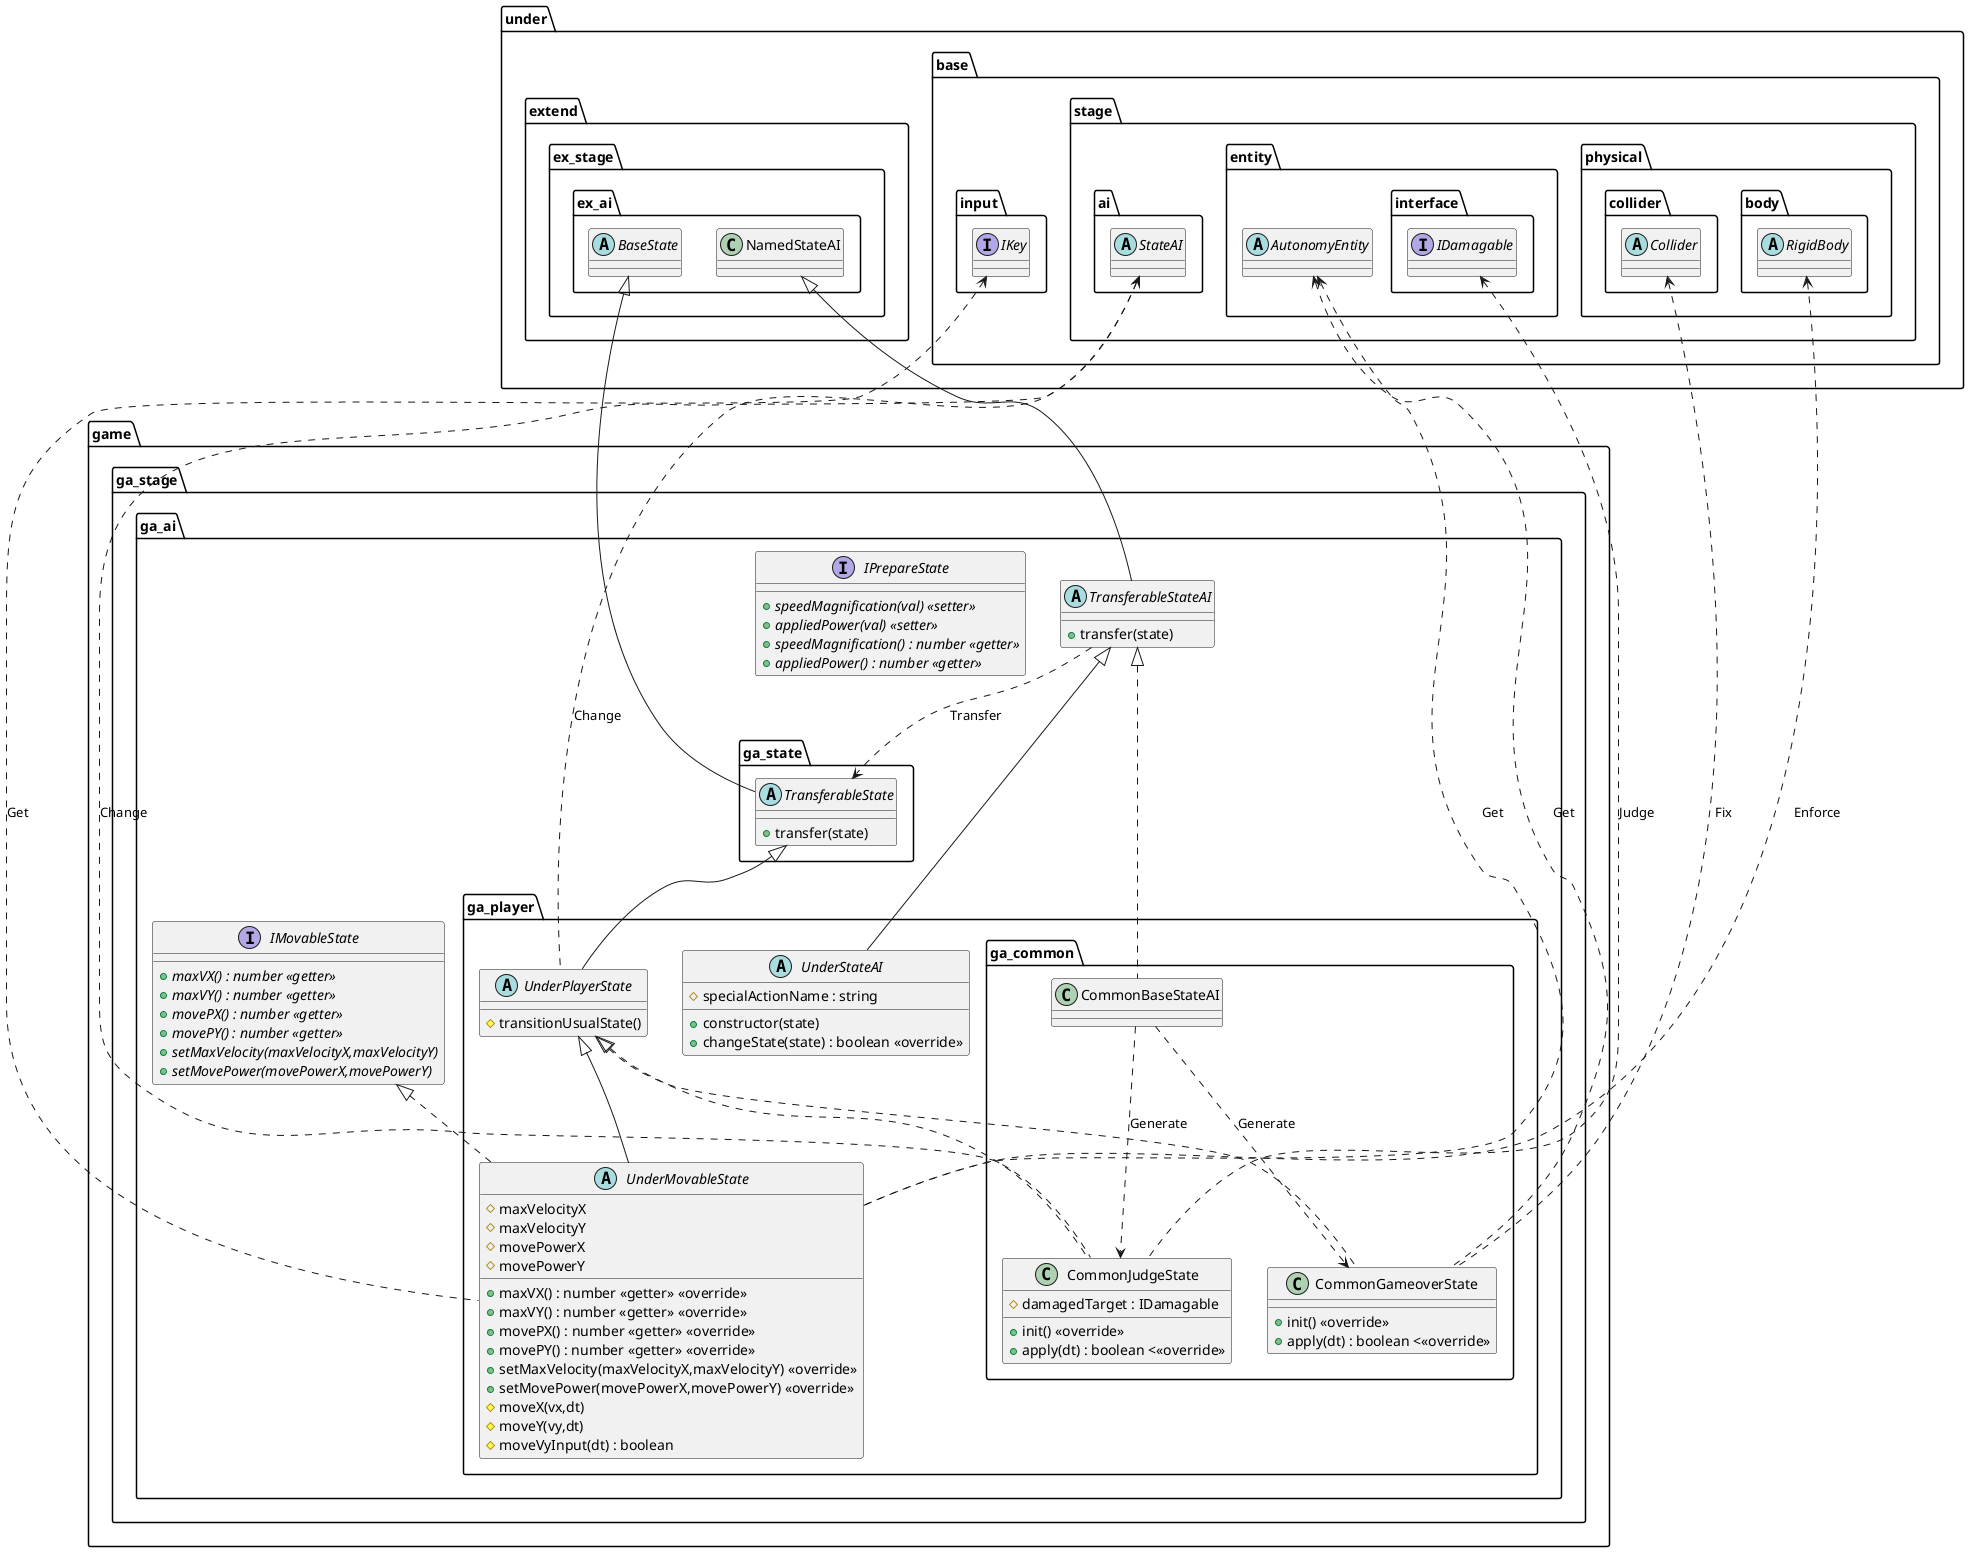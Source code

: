 @startuml AINormal
package game {
    package ga_stage {
        package ga_ai {
            abstract TransferableStateAI {
                +transfer(state)
            }
            interface IMovableState {
                {abstract} +maxVX() : number <<getter>>
                {abstract} +maxVY() : number <<getter>>
                {abstract} +movePX() : number <<getter>>
                {abstract} +movePY() : number <<getter>>
                {abstract} +setMaxVelocity(maxVelocityX,maxVelocityY)
                {abstract} +setMovePower(movePowerX,movePowerY)
            }
            interface IPrepareState {
                {abstract} +speedMagnification(val) <<setter>>
                {abstract} +appliedPower(val) <<setter>>
                {abstract} +speedMagnification() : number <<getter>>
                {abstract} +appliedPower() : number <<getter>>
            }
            package ga_state {
                abstract TransferableState {
                    +transfer(state)
                }
            }
            package ga_player {
                abstract UnderStateAI {
                    +constructor(state)
                    #specialActionName : string
                    +changeState(state) : boolean <<override>>
                }
                abstract UnderPlayerState {
                    #transitionUsualState()
                }
                abstract UnderMovableState {
                    #maxVelocityX
                    #maxVelocityY
                    #movePowerX
                    #movePowerY
                    +maxVX() : number <<getter>> <<override>>
                    +maxVY() : number <<getter>> <<override>>
                    +movePX() : number <<getter>> <<override>>
                    +movePY() : number <<getter>> <<override>>
                    +setMaxVelocity(maxVelocityX,maxVelocityY) <<override>>
                    +setMovePower(movePowerX,movePowerY) <<override>>
                    #moveX(vx,dt)
                    #moveY(vy,dt)
                    #moveVyInput(dt) : boolean
                }
                package ga_common {
                    class CommonBaseStateAI
                    class CommonJudgeState {
                        #damagedTarget : IDamagable
                        +init() <<override>>
                        +apply(dt) : boolean <<<override>>
                    }
                    class CommonGameoverState {
                        +init() <<override>>
                        +apply(dt) : boolean <<<override>>
                    }
                }
            }
        }
    }
}

package under {
    package base {
        package input {
            interface IKey
        }
        package stage {
            package ai {
                abstract StateAI
            }
            package entity {
                abstract AutonomyEntity
                package interface {
                    interface IDamagable
                }
            }
            package physical {
                package collider {
                    abstract Collider
                }
                package body {
                    abstract RigidBody
                }
            }
        }
    }
    package extend {
        package ex_stage {
            package ex_ai {
                class NamedStateAI
                abstract BaseState
            }
        }
    }
}

TransferableStateAI ..> TransferableState : Transfer
StateAI <.. UnderPlayerState : Change
AutonomyEntity <.. UnderMovableState : Get
RigidBody <.. UnderMovableState : Enforce
IKey <.. UnderMovableState : Get

CommonBaseStateAI ..> CommonJudgeState : Generate
CommonBaseStateAI ..> CommonGameoverState : Generate

IDamagable <.. CommonJudgeState : Judge
StateAI <.. CommonJudgeState : Change

AutonomyEntity <.. CommonGameoverState : Get
Collider <.. CommonGameoverState : Fix

NamedStateAI <|-- TransferableStateAI
TransferableStateAI <|-- UnderStateAI
BaseState <|-- TransferableState
TransferableState <|-- UnderPlayerState
UnderPlayerState <|-- UnderMovableState
IMovableState <|.. UnderMovableState

TransferableStateAI <|.. CommonBaseStateAI
UnderPlayerState <|.. CommonJudgeState
UnderPlayerState <|.. CommonGameoverState

@enduml
